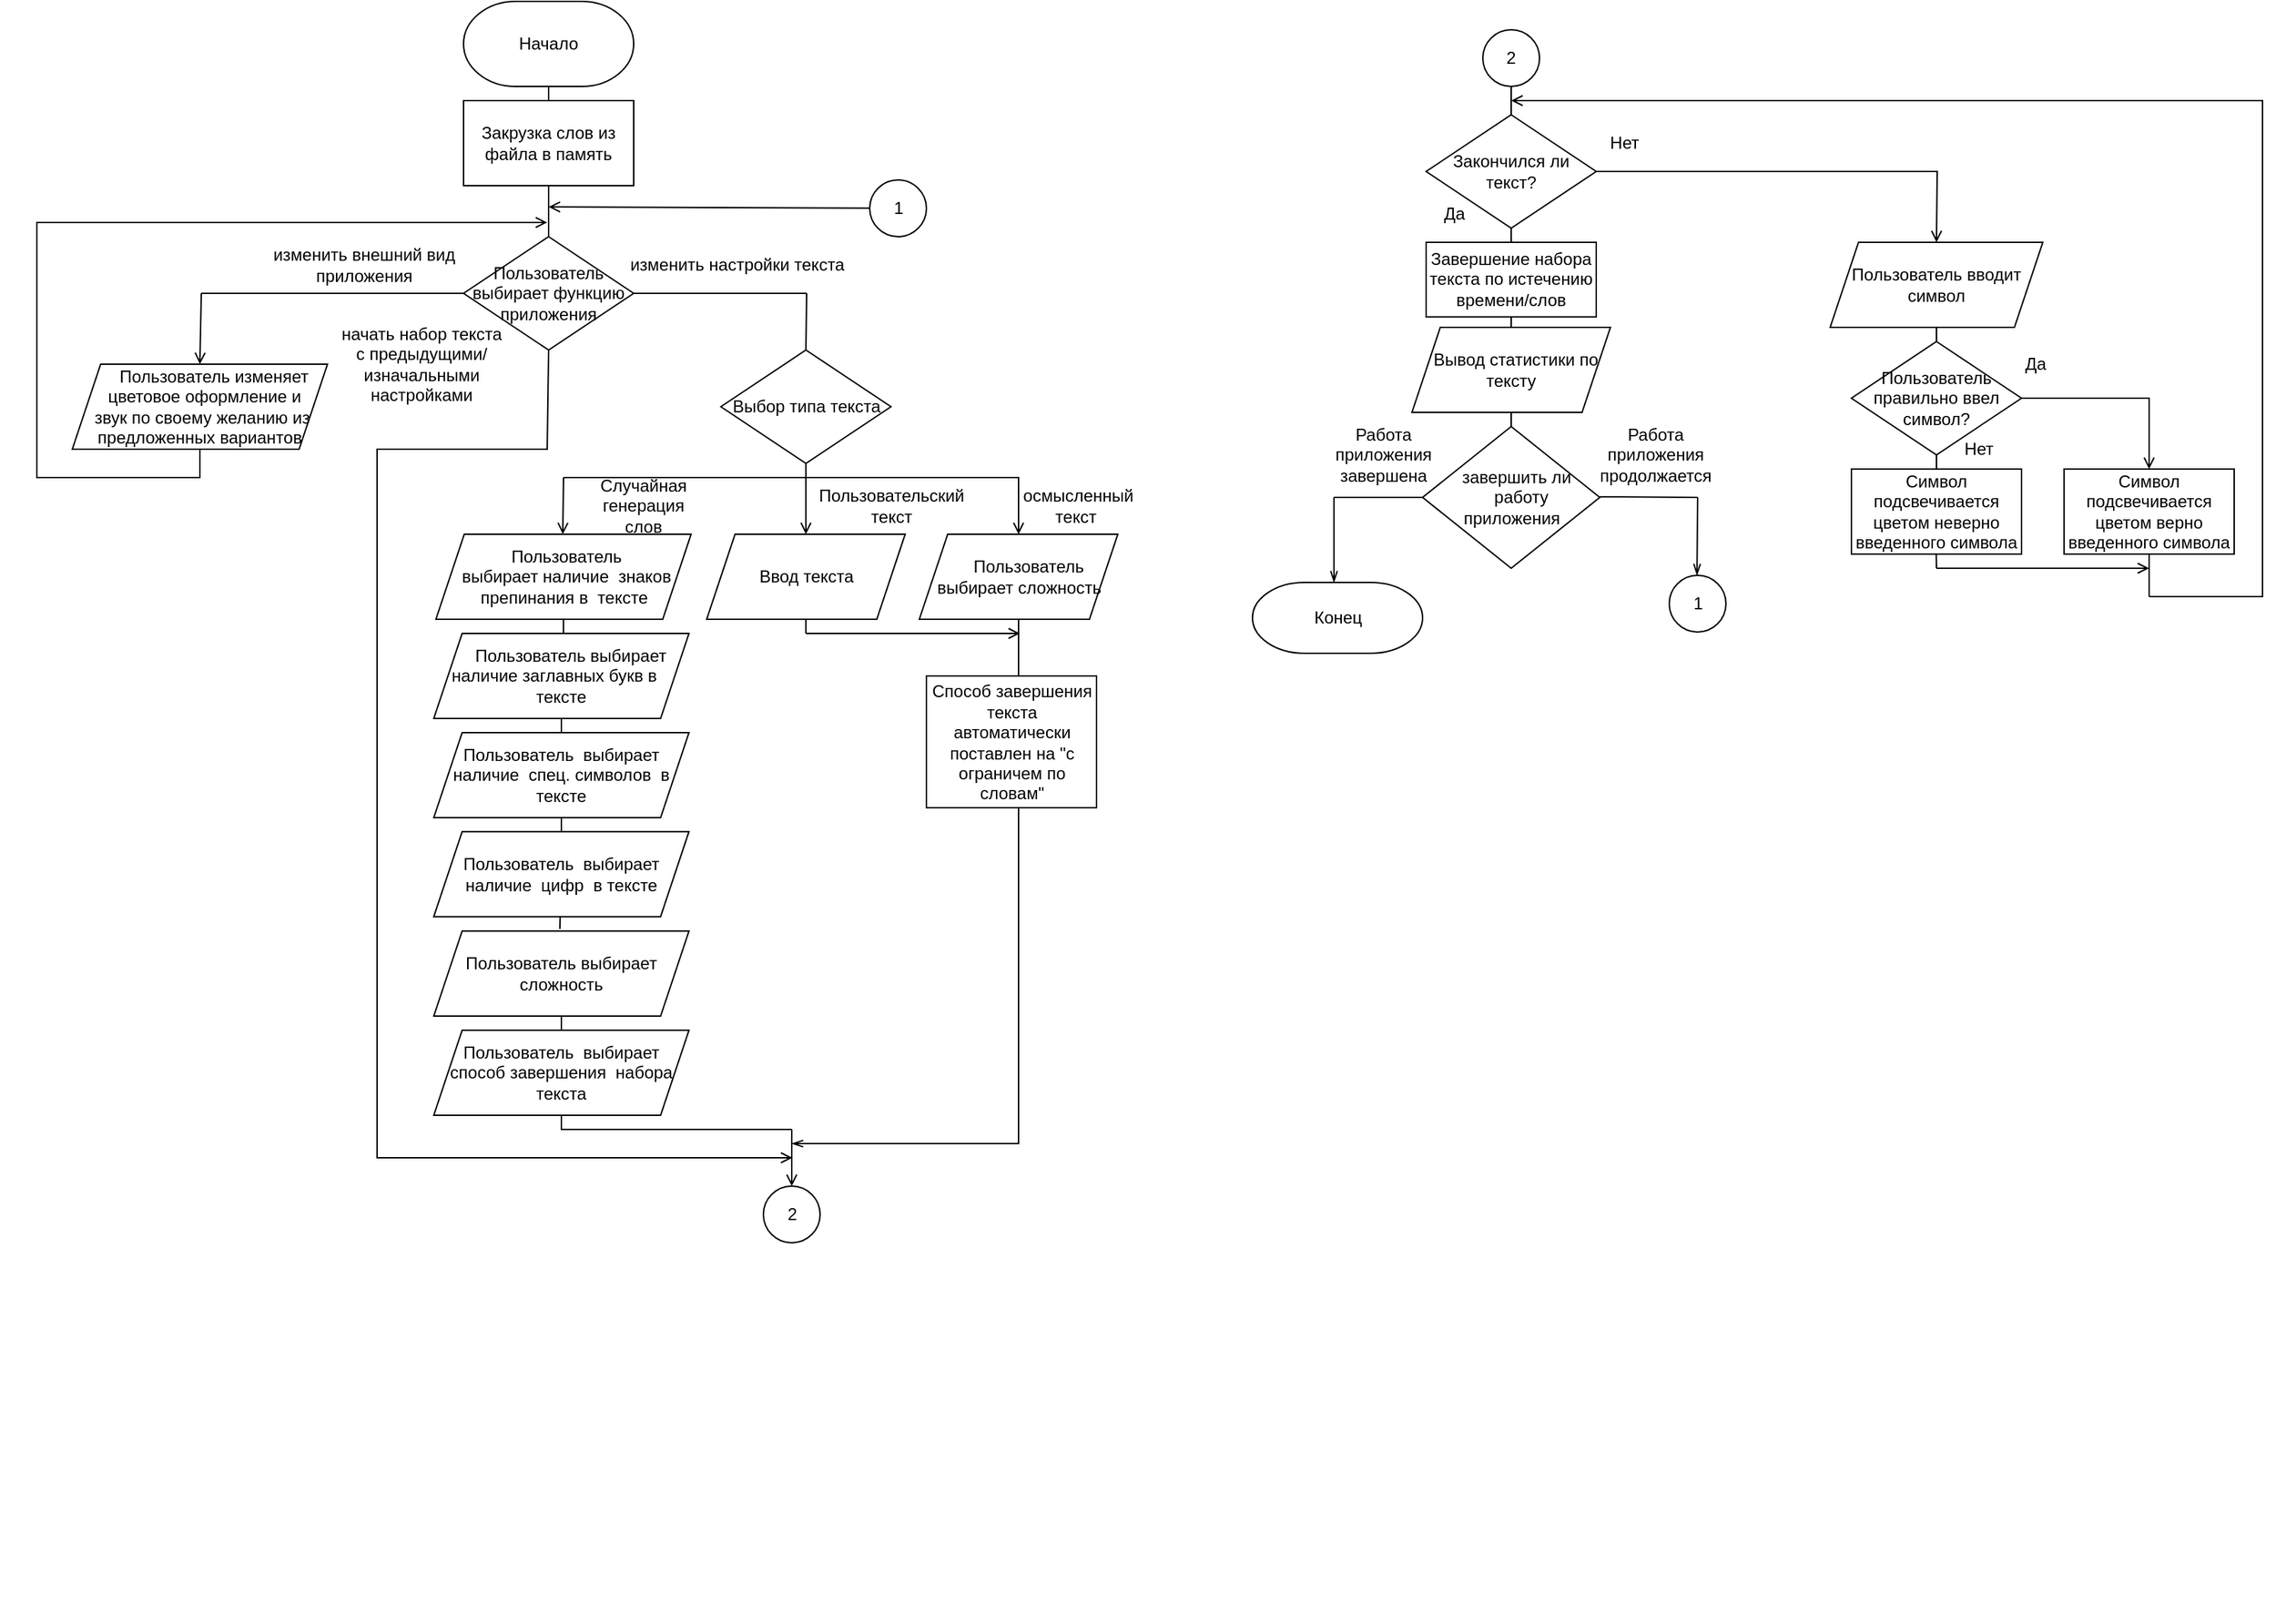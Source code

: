 <mxfile version="15.4.1" type="github">
  <diagram id="Y_LIH-g68aqcCREC1dFv" name="Page-1">
    <mxGraphModel dx="1635" dy="814" grid="1" gridSize="10" guides="1" tooltips="1" connect="1" arrows="1" fold="1" page="1" pageScale="1" pageWidth="827" pageHeight="1169" math="0" shadow="0">
      <root>
        <mxCell id="0" />
        <mxCell id="1" parent="0" />
        <mxCell id="S6kM-z7FGtX7wg2L0dCq-2" value="" style="endArrow=none;html=1;entryX=0.5;entryY=1;entryDx=0;entryDy=0;" parent="1" edge="1">
          <mxGeometry width="50" height="50" relative="1" as="geometry">
            <mxPoint x="401" y="90" as="sourcePoint" />
            <mxPoint x="401" y="80" as="targetPoint" />
          </mxGeometry>
        </mxCell>
        <mxCell id="S6kM-z7FGtX7wg2L0dCq-4" value="Закрузка слов из файла в память" style="rounded=0;whiteSpace=wrap;html=1;" parent="1" vertex="1">
          <mxGeometry x="341" y="90" width="120" height="60" as="geometry" />
        </mxCell>
        <mxCell id="S6kM-z7FGtX7wg2L0dCq-9" value="Выбор типа текста" style="rhombus;whiteSpace=wrap;html=1;" parent="1" vertex="1">
          <mxGeometry x="522.5" y="266" width="120" height="80" as="geometry" />
        </mxCell>
        <mxCell id="S6kM-z7FGtX7wg2L0dCq-10" value="" style="endArrow=none;html=1;exitX=0.5;exitY=0;exitDx=0;exitDy=0;" parent="1" source="S6kM-z7FGtX7wg2L0dCq-9" edge="1">
          <mxGeometry width="50" height="50" relative="1" as="geometry">
            <mxPoint x="508.5" y="246" as="sourcePoint" />
            <mxPoint x="583" y="226" as="targetPoint" />
          </mxGeometry>
        </mxCell>
        <mxCell id="S6kM-z7FGtX7wg2L0dCq-15" value="&amp;nbsp;осмысленный текст" style="text;html=1;strokeColor=none;fillColor=none;align=center;verticalAlign=middle;whiteSpace=wrap;rounded=0;" parent="1" vertex="1">
          <mxGeometry x="752.5" y="366" width="40" height="20" as="geometry" />
        </mxCell>
        <mxCell id="S6kM-z7FGtX7wg2L0dCq-18" value="Случайная генерация слов" style="text;html=1;strokeColor=none;fillColor=none;align=center;verticalAlign=middle;whiteSpace=wrap;rounded=0;" parent="1" vertex="1">
          <mxGeometry x="447.5" y="366" width="40" height="20" as="geometry" />
        </mxCell>
        <mxCell id="S6kM-z7FGtX7wg2L0dCq-19" value="Пользовательский текст" style="text;html=1;strokeColor=none;fillColor=none;align=center;verticalAlign=middle;whiteSpace=wrap;rounded=0;" parent="1" vertex="1">
          <mxGeometry x="622.5" y="366" width="40" height="20" as="geometry" />
        </mxCell>
        <mxCell id="S6kM-z7FGtX7wg2L0dCq-24" value="" style="endArrow=none;html=1;" parent="1" edge="1">
          <mxGeometry width="50" height="50" relative="1" as="geometry">
            <mxPoint x="582.5" y="356" as="sourcePoint" />
            <mxPoint x="582.5" y="346" as="targetPoint" />
          </mxGeometry>
        </mxCell>
        <mxCell id="S6kM-z7FGtX7wg2L0dCq-25" value="" style="endArrow=none;html=1;" parent="1" edge="1">
          <mxGeometry width="50" height="50" relative="1" as="geometry">
            <mxPoint x="411.5" y="356" as="sourcePoint" />
            <mxPoint x="621.5" y="356" as="targetPoint" />
          </mxGeometry>
        </mxCell>
        <mxCell id="S6kM-z7FGtX7wg2L0dCq-29" value="" style="endArrow=none;html=1;" parent="1" edge="1">
          <mxGeometry width="50" height="50" relative="1" as="geometry">
            <mxPoint x="572.5" y="356" as="sourcePoint" />
            <mxPoint x="733" y="356" as="targetPoint" />
          </mxGeometry>
        </mxCell>
        <mxCell id="S6kM-z7FGtX7wg2L0dCq-41" value="Ввод текста" style="shape=parallelogram;perimeter=parallelogramPerimeter;whiteSpace=wrap;html=1;fixedSize=1;" parent="1" vertex="1">
          <mxGeometry x="512.5" y="396" width="140" height="60" as="geometry" />
        </mxCell>
        <mxCell id="PXjBC8RAc3aUYzNhHM1r-12" style="edgeStyle=none;rounded=0;orthogonalLoop=1;jettySize=auto;html=1;entryX=0.5;entryY=0;entryDx=0;entryDy=0;endArrow=none;endFill=0;" parent="1" source="S6kM-z7FGtX7wg2L0dCq-42" target="S6kM-z7FGtX7wg2L0dCq-46" edge="1">
          <mxGeometry relative="1" as="geometry" />
        </mxCell>
        <mxCell id="S6kM-z7FGtX7wg2L0dCq-42" value="&lt;p style=&quot;line-height: 120%&quot;&gt;Пользователь выбирает сложность&lt;/p&gt;" style="shape=parallelogram;perimeter=parallelogramPerimeter;whiteSpace=wrap;html=1;fixedSize=1;align=center;" parent="1" vertex="1">
          <mxGeometry x="320" y="676" width="180" height="60" as="geometry" />
        </mxCell>
        <mxCell id="PXjBC8RAc3aUYzNhHM1r-13" style="edgeStyle=none;rounded=0;orthogonalLoop=1;jettySize=auto;html=1;endArrow=none;endFill=0;" parent="1" source="S6kM-z7FGtX7wg2L0dCq-46" edge="1">
          <mxGeometry relative="1" as="geometry">
            <mxPoint x="410" y="816" as="targetPoint" />
          </mxGeometry>
        </mxCell>
        <mxCell id="S6kM-z7FGtX7wg2L0dCq-46" value="Пользователь&amp;nbsp; выбирает способ завершения&amp;nbsp; набора текста" style="shape=parallelogram;perimeter=parallelogramPerimeter;whiteSpace=wrap;html=1;fixedSize=1;align=center;" parent="1" vertex="1">
          <mxGeometry x="320" y="746" width="180" height="60" as="geometry" />
        </mxCell>
        <mxCell id="PXjBC8RAc3aUYzNhHM1r-15" style="edgeStyle=none;rounded=0;orthogonalLoop=1;jettySize=auto;html=1;entryX=0.508;entryY=0;entryDx=0;entryDy=0;entryPerimeter=0;endArrow=none;endFill=0;" parent="1" source="S6kM-z7FGtX7wg2L0dCq-47" target="S6kM-z7FGtX7wg2L0dCq-53" edge="1">
          <mxGeometry relative="1" as="geometry" />
        </mxCell>
        <mxCell id="S6kM-z7FGtX7wg2L0dCq-47" value="&amp;nbsp; &amp;nbsp; &amp;nbsp; &amp;nbsp; &amp;nbsp; Пользователь&amp;nbsp; &amp;nbsp; &amp;nbsp; &amp;nbsp; &amp;nbsp; &amp;nbsp;выбирает наличие&amp;nbsp; знаков препинания в&amp;nbsp; тексте" style="shape=parallelogram;perimeter=parallelogramPerimeter;whiteSpace=wrap;fixedSize=1;align=center;size=20;html=1;textDirection=ltr;" parent="1" vertex="1">
          <mxGeometry x="321.5" y="396" width="180" height="60" as="geometry" />
        </mxCell>
        <mxCell id="PXjBC8RAc3aUYzNhHM1r-9" style="edgeStyle=none;rounded=0;orthogonalLoop=1;jettySize=auto;html=1;entryX=0.5;entryY=0;entryDx=0;entryDy=0;endArrow=none;endFill=0;" parent="1" source="S6kM-z7FGtX7wg2L0dCq-53" target="S6kM-z7FGtX7wg2L0dCq-55" edge="1">
          <mxGeometry relative="1" as="geometry" />
        </mxCell>
        <mxCell id="S6kM-z7FGtX7wg2L0dCq-53" value="&amp;nbsp; &amp;nbsp; Пользователь выбирает наличие заглавных букв в&amp;nbsp; &amp;nbsp; тексте" style="shape=parallelogram;perimeter=parallelogramPerimeter;whiteSpace=wrap;html=1;fixedSize=1;align=center;" parent="1" vertex="1">
          <mxGeometry x="320" y="466" width="180" height="60" as="geometry" />
        </mxCell>
        <mxCell id="PXjBC8RAc3aUYzNhHM1r-10" style="edgeStyle=none;rounded=0;orthogonalLoop=1;jettySize=auto;html=1;entryX=0.5;entryY=0;entryDx=0;entryDy=0;endArrow=none;endFill=0;" parent="1" source="S6kM-z7FGtX7wg2L0dCq-55" target="S6kM-z7FGtX7wg2L0dCq-58" edge="1">
          <mxGeometry relative="1" as="geometry" />
        </mxCell>
        <mxCell id="S6kM-z7FGtX7wg2L0dCq-55" value="Пользователь&amp;nbsp; выбирает наличие&amp;nbsp; спец. символов&amp;nbsp; в тексте" style="shape=parallelogram;perimeter=parallelogramPerimeter;whiteSpace=wrap;html=1;fixedSize=1;align=center;" parent="1" vertex="1">
          <mxGeometry x="320" y="536" width="180" height="60" as="geometry" />
        </mxCell>
        <mxCell id="PXjBC8RAc3aUYzNhHM1r-11" style="edgeStyle=none;rounded=0;orthogonalLoop=1;jettySize=auto;html=1;entryX=0.494;entryY=-0.024;entryDx=0;entryDy=0;entryPerimeter=0;endArrow=none;endFill=0;" parent="1" source="S6kM-z7FGtX7wg2L0dCq-58" target="S6kM-z7FGtX7wg2L0dCq-42" edge="1">
          <mxGeometry relative="1" as="geometry" />
        </mxCell>
        <mxCell id="S6kM-z7FGtX7wg2L0dCq-58" value="Пользователь&amp;nbsp; выбирает наличие&amp;nbsp; цифр&amp;nbsp; в тексте" style="shape=parallelogram;perimeter=parallelogramPerimeter;whiteSpace=wrap;html=1;fixedSize=1;align=center;" parent="1" vertex="1">
          <mxGeometry x="320" y="605.82" width="180" height="60" as="geometry" />
        </mxCell>
        <mxCell id="S6kM-z7FGtX7wg2L0dCq-70" value="" style="endArrow=none;html=1;exitX=0.5;exitY=0;exitDx=0;exitDy=0;startArrow=open;startFill=0;" parent="1" source="S6kM-z7FGtX7wg2L0dCq-41" edge="1">
          <mxGeometry width="50" height="50" relative="1" as="geometry">
            <mxPoint x="722.5" y="516" as="sourcePoint" />
            <mxPoint x="582.5" y="356" as="targetPoint" />
          </mxGeometry>
        </mxCell>
        <mxCell id="S6kM-z7FGtX7wg2L0dCq-74" value="" style="endArrow=none;html=1;exitX=0.5;exitY=0;exitDx=0;exitDy=0;startArrow=open;startFill=0;" parent="1" source="S6kM-z7FGtX7wg2L0dCq-88" edge="1">
          <mxGeometry width="50" height="50" relative="1" as="geometry">
            <mxPoint x="732.5" y="676" as="sourcePoint" />
            <mxPoint x="732.5" y="356" as="targetPoint" />
          </mxGeometry>
        </mxCell>
        <mxCell id="S6kM-z7FGtX7wg2L0dCq-76" value="" style="endArrow=open;html=1;endFill=0;" parent="1" edge="1">
          <mxGeometry width="50" height="50" relative="1" as="geometry">
            <mxPoint x="572.5" y="816" as="sourcePoint" />
            <mxPoint x="572.5" y="856" as="targetPoint" />
          </mxGeometry>
        </mxCell>
        <mxCell id="S6kM-z7FGtX7wg2L0dCq-77" value="" style="endArrow=none;html=1;" parent="1" edge="1">
          <mxGeometry width="50" height="50" relative="1" as="geometry">
            <mxPoint x="572.5" y="816" as="sourcePoint" />
            <mxPoint x="409.5" y="816" as="targetPoint" />
          </mxGeometry>
        </mxCell>
        <mxCell id="S6kM-z7FGtX7wg2L0dCq-91" style="edgeStyle=orthogonalEdgeStyle;rounded=0;orthogonalLoop=1;jettySize=auto;html=1;entryX=0.5;entryY=1;entryDx=0;entryDy=0;startArrow=openThin;startFill=0;endArrow=none;endFill=0;" parent="1" target="S6kM-z7FGtX7wg2L0dCq-88" edge="1">
          <mxGeometry relative="1" as="geometry">
            <mxPoint x="572.5" y="826" as="sourcePoint" />
            <mxPoint x="792.5" y="502.5" as="targetPoint" />
            <Array as="points">
              <mxPoint x="732.5" y="826" />
            </Array>
          </mxGeometry>
        </mxCell>
        <mxCell id="S6kM-z7FGtX7wg2L0dCq-88" value="&lt;p style=&quot;line-height: 120%&quot;&gt;&amp;nbsp; &amp;nbsp; Пользователь выбирает сложность&lt;/p&gt;" style="shape=parallelogram;perimeter=parallelogramPerimeter;whiteSpace=wrap;html=1;fixedSize=1;align=center;" parent="1" vertex="1">
          <mxGeometry x="662.5" y="396" width="140" height="60" as="geometry" />
        </mxCell>
        <mxCell id="S6kM-z7FGtX7wg2L0dCq-134" value="&lt;div&gt;&lt;span&gt;Способ завершения текста автоматически поставлен на &quot;с ограничем по словам&quot;&lt;/span&gt;&lt;/div&gt;" style="rounded=0;whiteSpace=wrap;html=1;align=center;" parent="1" vertex="1">
          <mxGeometry x="667.5" y="496" width="120" height="93" as="geometry" />
        </mxCell>
        <mxCell id="S6kM-z7FGtX7wg2L0dCq-135" value="" style="endArrow=open;html=1;endFill=0;" parent="1" edge="1">
          <mxGeometry width="50" height="50" relative="1" as="geometry">
            <mxPoint x="582.5" y="466" as="sourcePoint" />
            <mxPoint x="733.5" y="466" as="targetPoint" />
          </mxGeometry>
        </mxCell>
        <mxCell id="S6kM-z7FGtX7wg2L0dCq-136" value="" style="endArrow=none;html=1;entryX=0.5;entryY=1;entryDx=0;entryDy=0;" parent="1" target="S6kM-z7FGtX7wg2L0dCq-41" edge="1">
          <mxGeometry width="50" height="50" relative="1" as="geometry">
            <mxPoint x="582.5" y="466" as="sourcePoint" />
            <mxPoint x="632.5" y="416" as="targetPoint" />
          </mxGeometry>
        </mxCell>
        <mxCell id="AXhJduNCn89iZ7PoZaSN-2" value="" style="endArrow=none;html=1;startSize=14;endSize=14;sourcePerimeterSpacing=8;targetPerimeterSpacing=8;entryX=0.5;entryY=1;entryDx=0;entryDy=0;exitX=0.5;exitY=0;exitDx=0;exitDy=0;" parent="1" source="AXhJduNCn89iZ7PoZaSN-3" target="S6kM-z7FGtX7wg2L0dCq-4" edge="1">
          <mxGeometry width="50" height="50" relative="1" as="geometry">
            <mxPoint x="401" y="170" as="sourcePoint" />
            <mxPoint x="401" y="160" as="targetPoint" />
          </mxGeometry>
        </mxCell>
        <mxCell id="AXhJduNCn89iZ7PoZaSN-3" value="Пользователь выбирает функцию приложения" style="rhombus;whiteSpace=wrap;html=1;hachureGap=4;pointerEvents=0;" parent="1" vertex="1">
          <mxGeometry x="341" y="186" width="120" height="80" as="geometry" />
        </mxCell>
        <mxCell id="AXhJduNCn89iZ7PoZaSN-4" value="" style="endArrow=none;html=1;startSize=14;endSize=14;sourcePerimeterSpacing=8;targetPerimeterSpacing=8;entryX=0;entryY=0.5;entryDx=0;entryDy=0;" parent="1" target="AXhJduNCn89iZ7PoZaSN-3" edge="1">
          <mxGeometry width="50" height="50" relative="1" as="geometry">
            <mxPoint x="156" y="226" as="sourcePoint" />
            <mxPoint x="386" y="226" as="targetPoint" />
          </mxGeometry>
        </mxCell>
        <mxCell id="AXhJduNCn89iZ7PoZaSN-5" value="" style="endArrow=open;html=1;startSize=14;endSize=6;sourcePerimeterSpacing=8;targetPerimeterSpacing=8;endFill=0;entryX=0.5;entryY=0;entryDx=0;entryDy=0;" parent="1" target="AXhJduNCn89iZ7PoZaSN-9" edge="1">
          <mxGeometry width="50" height="50" relative="1" as="geometry">
            <mxPoint x="156" y="226" as="sourcePoint" />
            <mxPoint x="156" y="276" as="targetPoint" />
          </mxGeometry>
        </mxCell>
        <mxCell id="AXhJduNCn89iZ7PoZaSN-6" value="изменить внешний вид приложения" style="text;html=1;strokeColor=none;fillColor=none;align=center;verticalAlign=middle;whiteSpace=wrap;rounded=0;hachureGap=4;pointerEvents=0;" parent="1" vertex="1">
          <mxGeometry x="181" y="196" width="180" height="20" as="geometry" />
        </mxCell>
        <mxCell id="PXjBC8RAc3aUYzNhHM1r-1" style="edgeStyle=orthogonalEdgeStyle;rounded=0;orthogonalLoop=1;jettySize=auto;html=1;exitX=0.5;exitY=1;exitDx=0;exitDy=0;endArrow=open;endFill=0;" parent="1" source="AXhJduNCn89iZ7PoZaSN-9" edge="1">
          <mxGeometry relative="1" as="geometry">
            <mxPoint x="400" y="176" as="targetPoint" />
            <Array as="points">
              <mxPoint x="155" y="356" />
              <mxPoint x="40" y="356" />
              <mxPoint x="40" y="176" />
            </Array>
          </mxGeometry>
        </mxCell>
        <mxCell id="AXhJduNCn89iZ7PoZaSN-9" value="&amp;nbsp; &amp;nbsp; &amp;nbsp; &amp;nbsp; &amp;nbsp;Пользователь изменяет&amp;nbsp; &amp;nbsp; &amp;nbsp; &amp;nbsp;цветовое оформление и&amp;nbsp; &amp;nbsp;звук по своему желанию из предложенных вариантов" style="shape=parallelogram;perimeter=parallelogramPerimeter;whiteSpace=wrap;html=1;fixedSize=1;hachureGap=4;pointerEvents=0;" parent="1" vertex="1">
          <mxGeometry x="65" y="276" width="180" height="60" as="geometry" />
        </mxCell>
        <mxCell id="AXhJduNCn89iZ7PoZaSN-15" value="" style="endArrow=none;html=1;startSize=14;endSize=14;sourcePerimeterSpacing=8;targetPerimeterSpacing=8;" parent="1" edge="1">
          <mxGeometry width="50" height="50" relative="1" as="geometry">
            <mxPoint x="461" y="226" as="sourcePoint" />
            <mxPoint x="583" y="226" as="targetPoint" />
          </mxGeometry>
        </mxCell>
        <mxCell id="AXhJduNCn89iZ7PoZaSN-16" value="&amp;nbsp;изменить настройки текста" style="text;html=1;strokeColor=none;fillColor=none;align=center;verticalAlign=middle;whiteSpace=wrap;rounded=0;hachureGap=4;pointerEvents=0;" parent="1" vertex="1">
          <mxGeometry x="445" y="196" width="175" height="20" as="geometry" />
        </mxCell>
        <mxCell id="AXhJduNCn89iZ7PoZaSN-19" value="начать набор текста&lt;br&gt;с предыдущими/изначальными настройками" style="text;html=1;strokeColor=none;fillColor=none;align=center;verticalAlign=middle;whiteSpace=wrap;rounded=0;hachureGap=4;pointerEvents=0;" parent="1" vertex="1">
          <mxGeometry x="233.5" y="266" width="155" height="20" as="geometry" />
        </mxCell>
        <mxCell id="AXhJduNCn89iZ7PoZaSN-45" value="Не доцент" style="text;html=1;strokeColor=none;fillColor=none;align=center;verticalAlign=middle;whiteSpace=wrap;rounded=0;hachureGap=4;pointerEvents=0;fontSize=16;fontColor=#FFFFFF;" parent="1" vertex="1">
          <mxGeometry x="20" y="1135" width="40" height="20" as="geometry" />
        </mxCell>
        <mxCell id="2XAH9HDPRuQx3aaoht4q-1" value="Начало" style="strokeWidth=1;html=1;shape=mxgraph.flowchart.terminator;whiteSpace=wrap;" parent="1" vertex="1">
          <mxGeometry x="341" y="20" width="120" height="60" as="geometry" />
        </mxCell>
        <mxCell id="2XAH9HDPRuQx3aaoht4q-7" value="2" style="ellipse;whiteSpace=wrap;html=1;aspect=fixed;strokeWidth=1;" parent="1" vertex="1">
          <mxGeometry x="552.5" y="856" width="40" height="40" as="geometry" />
        </mxCell>
        <mxCell id="2XAH9HDPRuQx3aaoht4q-8" value="2" style="ellipse;whiteSpace=wrap;html=1;aspect=fixed;strokeWidth=1;" parent="1" vertex="1">
          <mxGeometry x="1060" y="40" width="40" height="40" as="geometry" />
        </mxCell>
        <mxCell id="2XAH9HDPRuQx3aaoht4q-9" value="" style="endArrow=none;html=1;startSize=14;endSize=6;sourcePerimeterSpacing=8;targetPerimeterSpacing=8;entryX=0.464;entryY=0.995;entryDx=0;entryDy=0;entryPerimeter=0;" parent="1" edge="1">
          <mxGeometry width="50" height="50" relative="1" as="geometry">
            <mxPoint x="1080" y="190.3" as="sourcePoint" />
            <mxPoint x="1079.96" y="180" as="targetPoint" />
          </mxGeometry>
        </mxCell>
        <mxCell id="2XAH9HDPRuQx3aaoht4q-10" value="Завершение набора текста по истечению времени/слов" style="rounded=0;whiteSpace=wrap;html=1;hachureGap=4;pointerEvents=0;" parent="1" vertex="1">
          <mxGeometry x="1020" y="190" width="120" height="52.65" as="geometry" />
        </mxCell>
        <mxCell id="2XAH9HDPRuQx3aaoht4q-12" value="&amp;nbsp; Вывод статистики по тексту" style="shape=parallelogram;perimeter=parallelogramPerimeter;whiteSpace=wrap;html=1;fixedSize=1;hachureGap=4;pointerEvents=0;" parent="1" vertex="1">
          <mxGeometry x="1010" y="250.0" width="140" height="60" as="geometry" />
        </mxCell>
        <mxCell id="2XAH9HDPRuQx3aaoht4q-14" value="1" style="ellipse;whiteSpace=wrap;html=1;aspect=fixed;hachureGap=4;pointerEvents=0;" parent="1" vertex="1">
          <mxGeometry x="1191.5" y="425" width="40" height="40" as="geometry" />
        </mxCell>
        <mxCell id="2XAH9HDPRuQx3aaoht4q-15" style="edgeStyle=none;curved=1;rounded=0;orthogonalLoop=1;jettySize=auto;html=1;endArrow=openThin;endFill=0;startSize=14;endSize=6;sourcePerimeterSpacing=8;targetPerimeterSpacing=8;entryX=0.5;entryY=0;entryDx=0;entryDy=0;" parent="1" edge="1">
          <mxGeometry relative="1" as="geometry">
            <mxPoint x="955" y="430.0" as="targetPoint" />
            <mxPoint x="955" y="370" as="sourcePoint" />
          </mxGeometry>
        </mxCell>
        <mxCell id="2XAH9HDPRuQx3aaoht4q-16" value="&amp;nbsp; &amp;nbsp; &amp;nbsp; &amp;nbsp;завершить ли&amp;nbsp; &amp;nbsp; &amp;nbsp; &amp;nbsp; &amp;nbsp; работу &lt;br&gt;приложения" style="rhombus;whiteSpace=wrap;html=1;hachureGap=4;pointerEvents=0;" parent="1" vertex="1">
          <mxGeometry x="1017.5" y="320" width="125" height="100" as="geometry" />
        </mxCell>
        <mxCell id="2XAH9HDPRuQx3aaoht4q-17" value="" style="endArrow=none;html=1;startSize=14;endSize=6;sourcePerimeterSpacing=8;targetPerimeterSpacing=8;entryX=0;entryY=0.5;entryDx=0;entryDy=0;" parent="1" target="2XAH9HDPRuQx3aaoht4q-16" edge="1">
          <mxGeometry width="50" height="50" relative="1" as="geometry">
            <mxPoint x="955" y="370" as="sourcePoint" />
            <mxPoint x="1016" y="452.65" as="targetPoint" />
          </mxGeometry>
        </mxCell>
        <mxCell id="2XAH9HDPRuQx3aaoht4q-18" value="Работа приложения завершена" style="text;html=1;strokeColor=none;fillColor=none;align=center;verticalAlign=middle;whiteSpace=wrap;rounded=0;hachureGap=4;pointerEvents=0;" parent="1" vertex="1">
          <mxGeometry x="970" y="330" width="40" height="20" as="geometry" />
        </mxCell>
        <mxCell id="2XAH9HDPRuQx3aaoht4q-19" style="edgeStyle=none;curved=1;rounded=0;orthogonalLoop=1;jettySize=auto;html=1;endArrow=openThin;endFill=0;startSize=14;endSize=6;sourcePerimeterSpacing=8;targetPerimeterSpacing=8;entryX=0.5;entryY=0;entryDx=0;entryDy=0;" parent="1" edge="1">
          <mxGeometry relative="1" as="geometry">
            <mxPoint x="1211.08" y="425.0" as="targetPoint" />
            <mxPoint x="1211.5" y="370" as="sourcePoint" />
          </mxGeometry>
        </mxCell>
        <mxCell id="2XAH9HDPRuQx3aaoht4q-20" value="" style="endArrow=none;html=1;startSize=14;endSize=6;sourcePerimeterSpacing=8;targetPerimeterSpacing=8;" parent="1" edge="1">
          <mxGeometry width="50" height="50" relative="1" as="geometry">
            <mxPoint x="1142.5" y="369.58" as="sourcePoint" />
            <mxPoint x="1211.5" y="370" as="targetPoint" />
          </mxGeometry>
        </mxCell>
        <mxCell id="2XAH9HDPRuQx3aaoht4q-21" value="Работа приложения продолжается" style="text;html=1;strokeColor=none;fillColor=none;align=center;verticalAlign=middle;whiteSpace=wrap;rounded=0;hachureGap=4;pointerEvents=0;" parent="1" vertex="1">
          <mxGeometry x="1161.5" y="330" width="40" height="20" as="geometry" />
        </mxCell>
        <mxCell id="2XAH9HDPRuQx3aaoht4q-22" value="Конец" style="strokeWidth=1;html=1;shape=mxgraph.flowchart.terminator;whiteSpace=wrap;" parent="1" vertex="1">
          <mxGeometry x="897.5" y="430" width="120" height="50" as="geometry" />
        </mxCell>
        <mxCell id="2XAH9HDPRuQx3aaoht4q-23" value="Пользователь вводит &lt;br&gt;символ" style="shape=parallelogram;perimeter=parallelogramPerimeter;whiteSpace=wrap;html=1;fixedSize=1;strokeWidth=1;" parent="1" vertex="1">
          <mxGeometry x="1305" y="190" width="150" height="60" as="geometry" />
        </mxCell>
        <mxCell id="2XAH9HDPRuQx3aaoht4q-35" style="edgeStyle=orthogonalEdgeStyle;rounded=0;orthogonalLoop=1;jettySize=auto;html=1;endArrow=open;endFill=0;entryX=0.5;entryY=0;entryDx=0;entryDy=0;" parent="1" source="2XAH9HDPRuQx3aaoht4q-26" target="PXjBC8RAc3aUYzNhHM1r-28" edge="1">
          <mxGeometry relative="1" as="geometry">
            <mxPoint x="1585" y="350" as="targetPoint" />
          </mxGeometry>
        </mxCell>
        <mxCell id="2XAH9HDPRuQx3aaoht4q-26" value="Пользователь правильно ввел символ?" style="rhombus;whiteSpace=wrap;html=1;strokeWidth=1;" parent="1" vertex="1">
          <mxGeometry x="1320" y="260" width="120" height="80" as="geometry" />
        </mxCell>
        <mxCell id="2XAH9HDPRuQx3aaoht4q-31" value="Да" style="text;html=1;strokeColor=none;fillColor=none;align=center;verticalAlign=middle;whiteSpace=wrap;rounded=0;" parent="1" vertex="1">
          <mxGeometry x="1430" y="266" width="40" height="20" as="geometry" />
        </mxCell>
        <mxCell id="2XAH9HDPRuQx3aaoht4q-34" value="" style="endArrow=none;html=1;entryX=0.5;entryY=1;entryDx=0;entryDy=0;exitX=0.5;exitY=0;exitDx=0;exitDy=0;" parent="1" target="2XAH9HDPRuQx3aaoht4q-26" edge="1">
          <mxGeometry width="50" height="50" relative="1" as="geometry">
            <mxPoint x="1380" y="350" as="sourcePoint" />
            <mxPoint x="1275" y="370" as="targetPoint" />
          </mxGeometry>
        </mxCell>
        <mxCell id="2XAH9HDPRuQx3aaoht4q-36" value="Нет" style="text;html=1;strokeColor=none;fillColor=none;align=center;verticalAlign=middle;whiteSpace=wrap;rounded=0;" parent="1" vertex="1">
          <mxGeometry x="1390" y="326" width="40" height="20" as="geometry" />
        </mxCell>
        <mxCell id="2XAH9HDPRuQx3aaoht4q-48" style="edgeStyle=orthogonalEdgeStyle;rounded=0;orthogonalLoop=1;jettySize=auto;html=1;endArrow=open;endFill=0;" parent="1" source="2XAH9HDPRuQx3aaoht4q-38" edge="1">
          <mxGeometry relative="1" as="geometry">
            <mxPoint x="1380" y="190" as="targetPoint" />
          </mxGeometry>
        </mxCell>
        <mxCell id="2XAH9HDPRuQx3aaoht4q-38" value="Закончился ли текст?" style="rhombus;whiteSpace=wrap;html=1;strokeWidth=1;" parent="1" vertex="1">
          <mxGeometry x="1020" y="100" width="120" height="80" as="geometry" />
        </mxCell>
        <mxCell id="2XAH9HDPRuQx3aaoht4q-43" value="Нет" style="text;html=1;strokeColor=none;fillColor=none;align=center;verticalAlign=middle;whiteSpace=wrap;rounded=0;" parent="1" vertex="1">
          <mxGeometry x="1140" y="110" width="40" height="20" as="geometry" />
        </mxCell>
        <mxCell id="2XAH9HDPRuQx3aaoht4q-45" value="" style="endArrow=none;html=1;entryX=0.5;entryY=1;entryDx=0;entryDy=0;" parent="1" target="2XAH9HDPRuQx3aaoht4q-8" edge="1">
          <mxGeometry width="50" height="50" relative="1" as="geometry">
            <mxPoint x="1080" y="100" as="sourcePoint" />
            <mxPoint x="1094" y="290" as="targetPoint" />
          </mxGeometry>
        </mxCell>
        <mxCell id="2XAH9HDPRuQx3aaoht4q-49" value="" style="endArrow=none;html=1;entryX=0.5;entryY=1;entryDx=0;entryDy=0;exitX=0.5;exitY=0;exitDx=0;exitDy=0;" parent="1" source="2XAH9HDPRuQx3aaoht4q-26" target="2XAH9HDPRuQx3aaoht4q-23" edge="1">
          <mxGeometry width="50" height="50" relative="1" as="geometry">
            <mxPoint x="1220" y="340" as="sourcePoint" />
            <mxPoint x="1270" y="290" as="targetPoint" />
          </mxGeometry>
        </mxCell>
        <mxCell id="2XAH9HDPRuQx3aaoht4q-50" value="" style="endArrow=none;html=1;entryX=0.5;entryY=1;entryDx=0;entryDy=0;exitX=0.5;exitY=0;exitDx=0;exitDy=0;" parent="1" source="2XAH9HDPRuQx3aaoht4q-12" target="2XAH9HDPRuQx3aaoht4q-10" edge="1">
          <mxGeometry width="50" height="50" relative="1" as="geometry">
            <mxPoint x="940" y="330" as="sourcePoint" />
            <mxPoint x="990" y="280" as="targetPoint" />
          </mxGeometry>
        </mxCell>
        <mxCell id="2XAH9HDPRuQx3aaoht4q-51" value="" style="endArrow=none;html=1;entryX=0.5;entryY=1;entryDx=0;entryDy=0;" parent="1" target="2XAH9HDPRuQx3aaoht4q-12" edge="1">
          <mxGeometry width="50" height="50" relative="1" as="geometry">
            <mxPoint x="1080" y="320" as="sourcePoint" />
            <mxPoint x="1100" y="340" as="targetPoint" />
          </mxGeometry>
        </mxCell>
        <mxCell id="2XAH9HDPRuQx3aaoht4q-54" value="Да" style="text;html=1;strokeColor=none;fillColor=none;align=center;verticalAlign=middle;whiteSpace=wrap;rounded=0;" parent="1" vertex="1">
          <mxGeometry x="1020" y="160" width="40" height="20" as="geometry" />
        </mxCell>
        <mxCell id="2XAH9HDPRuQx3aaoht4q-56" value="" style="endArrow=open;html=1;endSize=6;targetPerimeterSpacing=8;endFill=0;rounded=0;" parent="1" edge="1">
          <mxGeometry width="50" height="50" relative="1" as="geometry">
            <mxPoint x="1530" y="440" as="sourcePoint" />
            <mxPoint x="1080" y="90" as="targetPoint" />
            <Array as="points">
              <mxPoint x="1610" y="440" />
              <mxPoint x="1610" y="90" />
            </Array>
          </mxGeometry>
        </mxCell>
        <mxCell id="2XAH9HDPRuQx3aaoht4q-58" value="" style="endArrow=none;html=1;endSize=6;targetPerimeterSpacing=8;entryX=0.5;entryY=1;entryDx=0;entryDy=0;" parent="1" edge="1">
          <mxGeometry width="50" height="50" relative="1" as="geometry">
            <mxPoint x="1380" y="420" as="sourcePoint" />
            <mxPoint x="1379.71" y="405" as="targetPoint" />
          </mxGeometry>
        </mxCell>
        <mxCell id="2XAH9HDPRuQx3aaoht4q-61" value="" style="endArrow=none;html=1;endSize=6;targetPerimeterSpacing=8;entryX=0.5;entryY=1;entryDx=0;entryDy=0;" parent="1" target="PXjBC8RAc3aUYzNhHM1r-28" edge="1">
          <mxGeometry width="50" height="50" relative="1" as="geometry">
            <mxPoint x="1530" y="440" as="sourcePoint" />
            <mxPoint x="1586" y="410" as="targetPoint" />
          </mxGeometry>
        </mxCell>
        <mxCell id="PXjBC8RAc3aUYzNhHM1r-14" value="" style="endArrow=open;html=1;startSize=14;endSize=6;sourcePerimeterSpacing=8;targetPerimeterSpacing=8;endFill=0;entryX=0.5;entryY=0;entryDx=0;entryDy=0;" parent="1" edge="1">
          <mxGeometry width="50" height="50" relative="1" as="geometry">
            <mxPoint x="411.5" y="356" as="sourcePoint" />
            <mxPoint x="411" y="396" as="targetPoint" />
          </mxGeometry>
        </mxCell>
        <mxCell id="PXjBC8RAc3aUYzNhHM1r-22" value="" style="endArrow=open;html=1;rounded=0;exitX=0.5;exitY=1;exitDx=0;exitDy=0;endFill=0;" parent="1" source="AXhJduNCn89iZ7PoZaSN-3" edge="1">
          <mxGeometry width="50" height="50" relative="1" as="geometry">
            <mxPoint x="270" y="436" as="sourcePoint" />
            <mxPoint x="573" y="836" as="targetPoint" />
            <Array as="points">
              <mxPoint x="400" y="336" />
              <mxPoint x="280" y="336" />
              <mxPoint x="280" y="836" />
            </Array>
          </mxGeometry>
        </mxCell>
        <mxCell id="PXjBC8RAc3aUYzNhHM1r-24" style="edgeStyle=none;rounded=0;orthogonalLoop=1;jettySize=auto;html=1;endArrow=open;endFill=0;" parent="1" source="PXjBC8RAc3aUYzNhHM1r-23" edge="1">
          <mxGeometry relative="1" as="geometry">
            <mxPoint x="401" y="165" as="targetPoint" />
          </mxGeometry>
        </mxCell>
        <mxCell id="PXjBC8RAc3aUYzNhHM1r-23" value="1" style="ellipse;whiteSpace=wrap;html=1;aspect=fixed;" parent="1" vertex="1">
          <mxGeometry x="627.5" y="146" width="40" height="40" as="geometry" />
        </mxCell>
        <mxCell id="PXjBC8RAc3aUYzNhHM1r-28" value="Символ подсвечивается цветом верно введенного символа" style="rounded=0;whiteSpace=wrap;html=1;strokeWidth=1;" parent="1" vertex="1">
          <mxGeometry x="1470" y="350" width="120" height="60" as="geometry" />
        </mxCell>
        <mxCell id="PXjBC8RAc3aUYzNhHM1r-29" value="&lt;span&gt;Символ подсвечивается цветом неверно введенного символа&lt;/span&gt;" style="rounded=0;whiteSpace=wrap;html=1;strokeWidth=1;" parent="1" vertex="1">
          <mxGeometry x="1320" y="350" width="120" height="60" as="geometry" />
        </mxCell>
        <mxCell id="PXjBC8RAc3aUYzNhHM1r-32" value="" style="endArrow=open;html=1;rounded=0;endFill=0;" parent="1" edge="1">
          <mxGeometry width="50" height="50" relative="1" as="geometry">
            <mxPoint x="1380" y="420" as="sourcePoint" />
            <mxPoint x="1530" y="420" as="targetPoint" />
          </mxGeometry>
        </mxCell>
      </root>
    </mxGraphModel>
  </diagram>
</mxfile>
